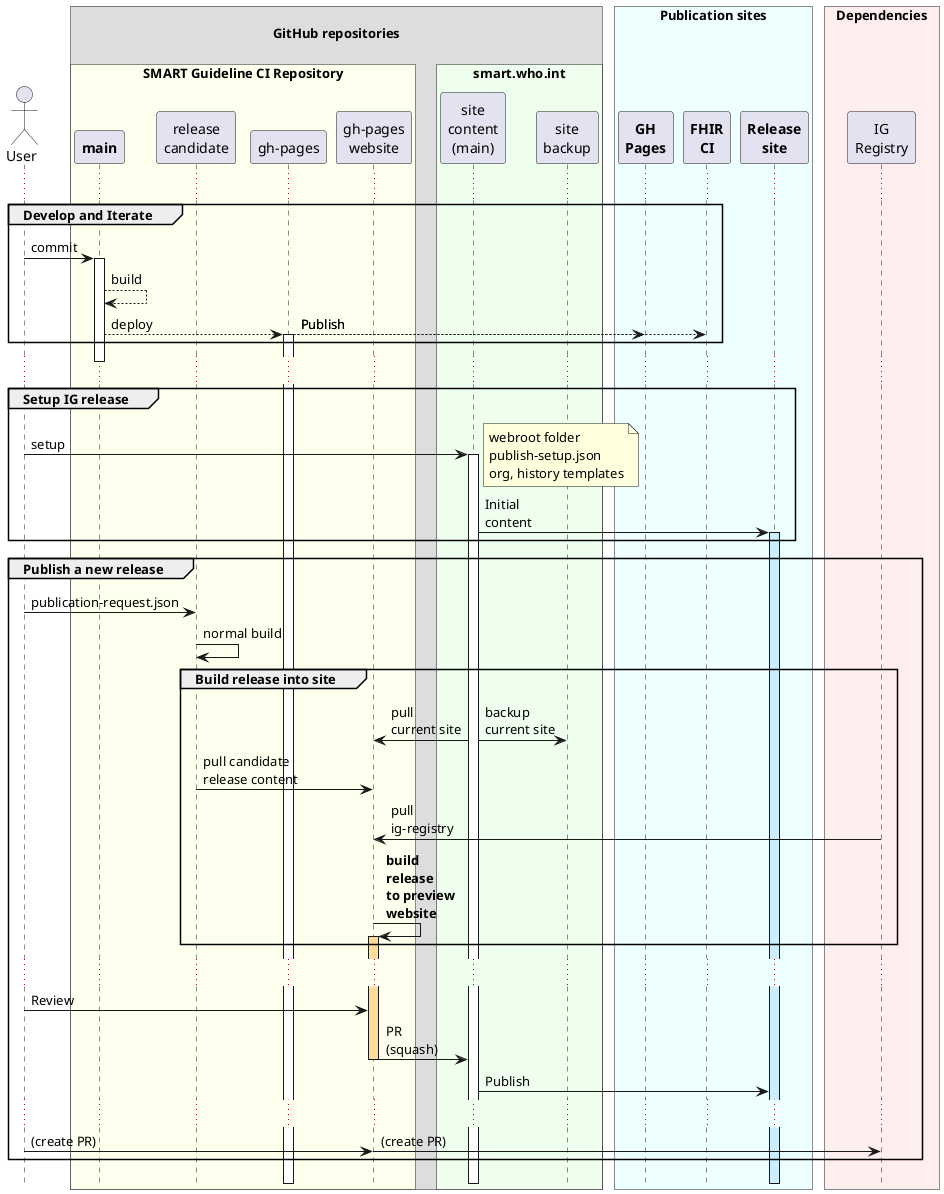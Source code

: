 @startuml
actor User
hide footbox
!pragma teoz true

box "\nGitHub repositories\n"
  box "SMART Guideline CI Repository" #FFE
   participant "**main**" as main
   participant "release\ncandidate" as relc
   participant "gh-pages" as gh
   participant "gh-pages\nwebsite" as ghw
  end box

  box "smart.who.int" #EFE
'   participant "preview" as rels
    participant "site\ncontent\n(main)" as site
    participant "site\nbackup" as siteb
end box

end box

box "Publication sites" #EFF
participant "<b>GH\n<b>Pages" as ghsite
participant "<b>FHIR\n<b>CI" as fhirsite
participant "**Release**\n**site**" as relsite

'participant "<b>https://worldhealthorganization.github.io/<ig></b>" as cisite
'participant "<b>https://build.fhir.org/ig/worldhealthorganization/<ig></b>" as fhirsite
end box

box "Dependencies" #FEE
participant "IG\nRegistry" as reg

end box

...
group Develop and Iterate
User -> main : commit
activate main
main --> main : build
main --> gh : deploy
activate gh
& gh --> ghsite : Publish
& gh --> fhirsite : Publish
end 
deactivate main
...

group Setup IG release
'User -> main: add package-list.json
User -> site : setup
activate site
& note right of site
webroot folder
publish-setup.json
org, history templates
end note
site -> relsite: Initial\ncontent
activate relsite #CEF
end

group Publish a new release
User -> relc: publication-request.json
relc -> relc: normal build


'get site to working area
'build working area and add release


group Build release into site
site -> siteb : backup\ncurrent site
& site -> ghw : pull\ncurrent site
relc -> ghw: pull candidate\nrelease content
'activate ghw
reg -> ghw : pull\nig-registry 
ghw -> ghw: **build**\n**release**\n**to preview**\n**website**

activate ghw #FD9

end
...
User -> ghw: Review

ghw -> site : PR\n(squash)
deactivate ghw
site -> relsite : Publish

...
User -> ghw : (create PR)
& ghw -> reg : (create PR)

end
@enduml

